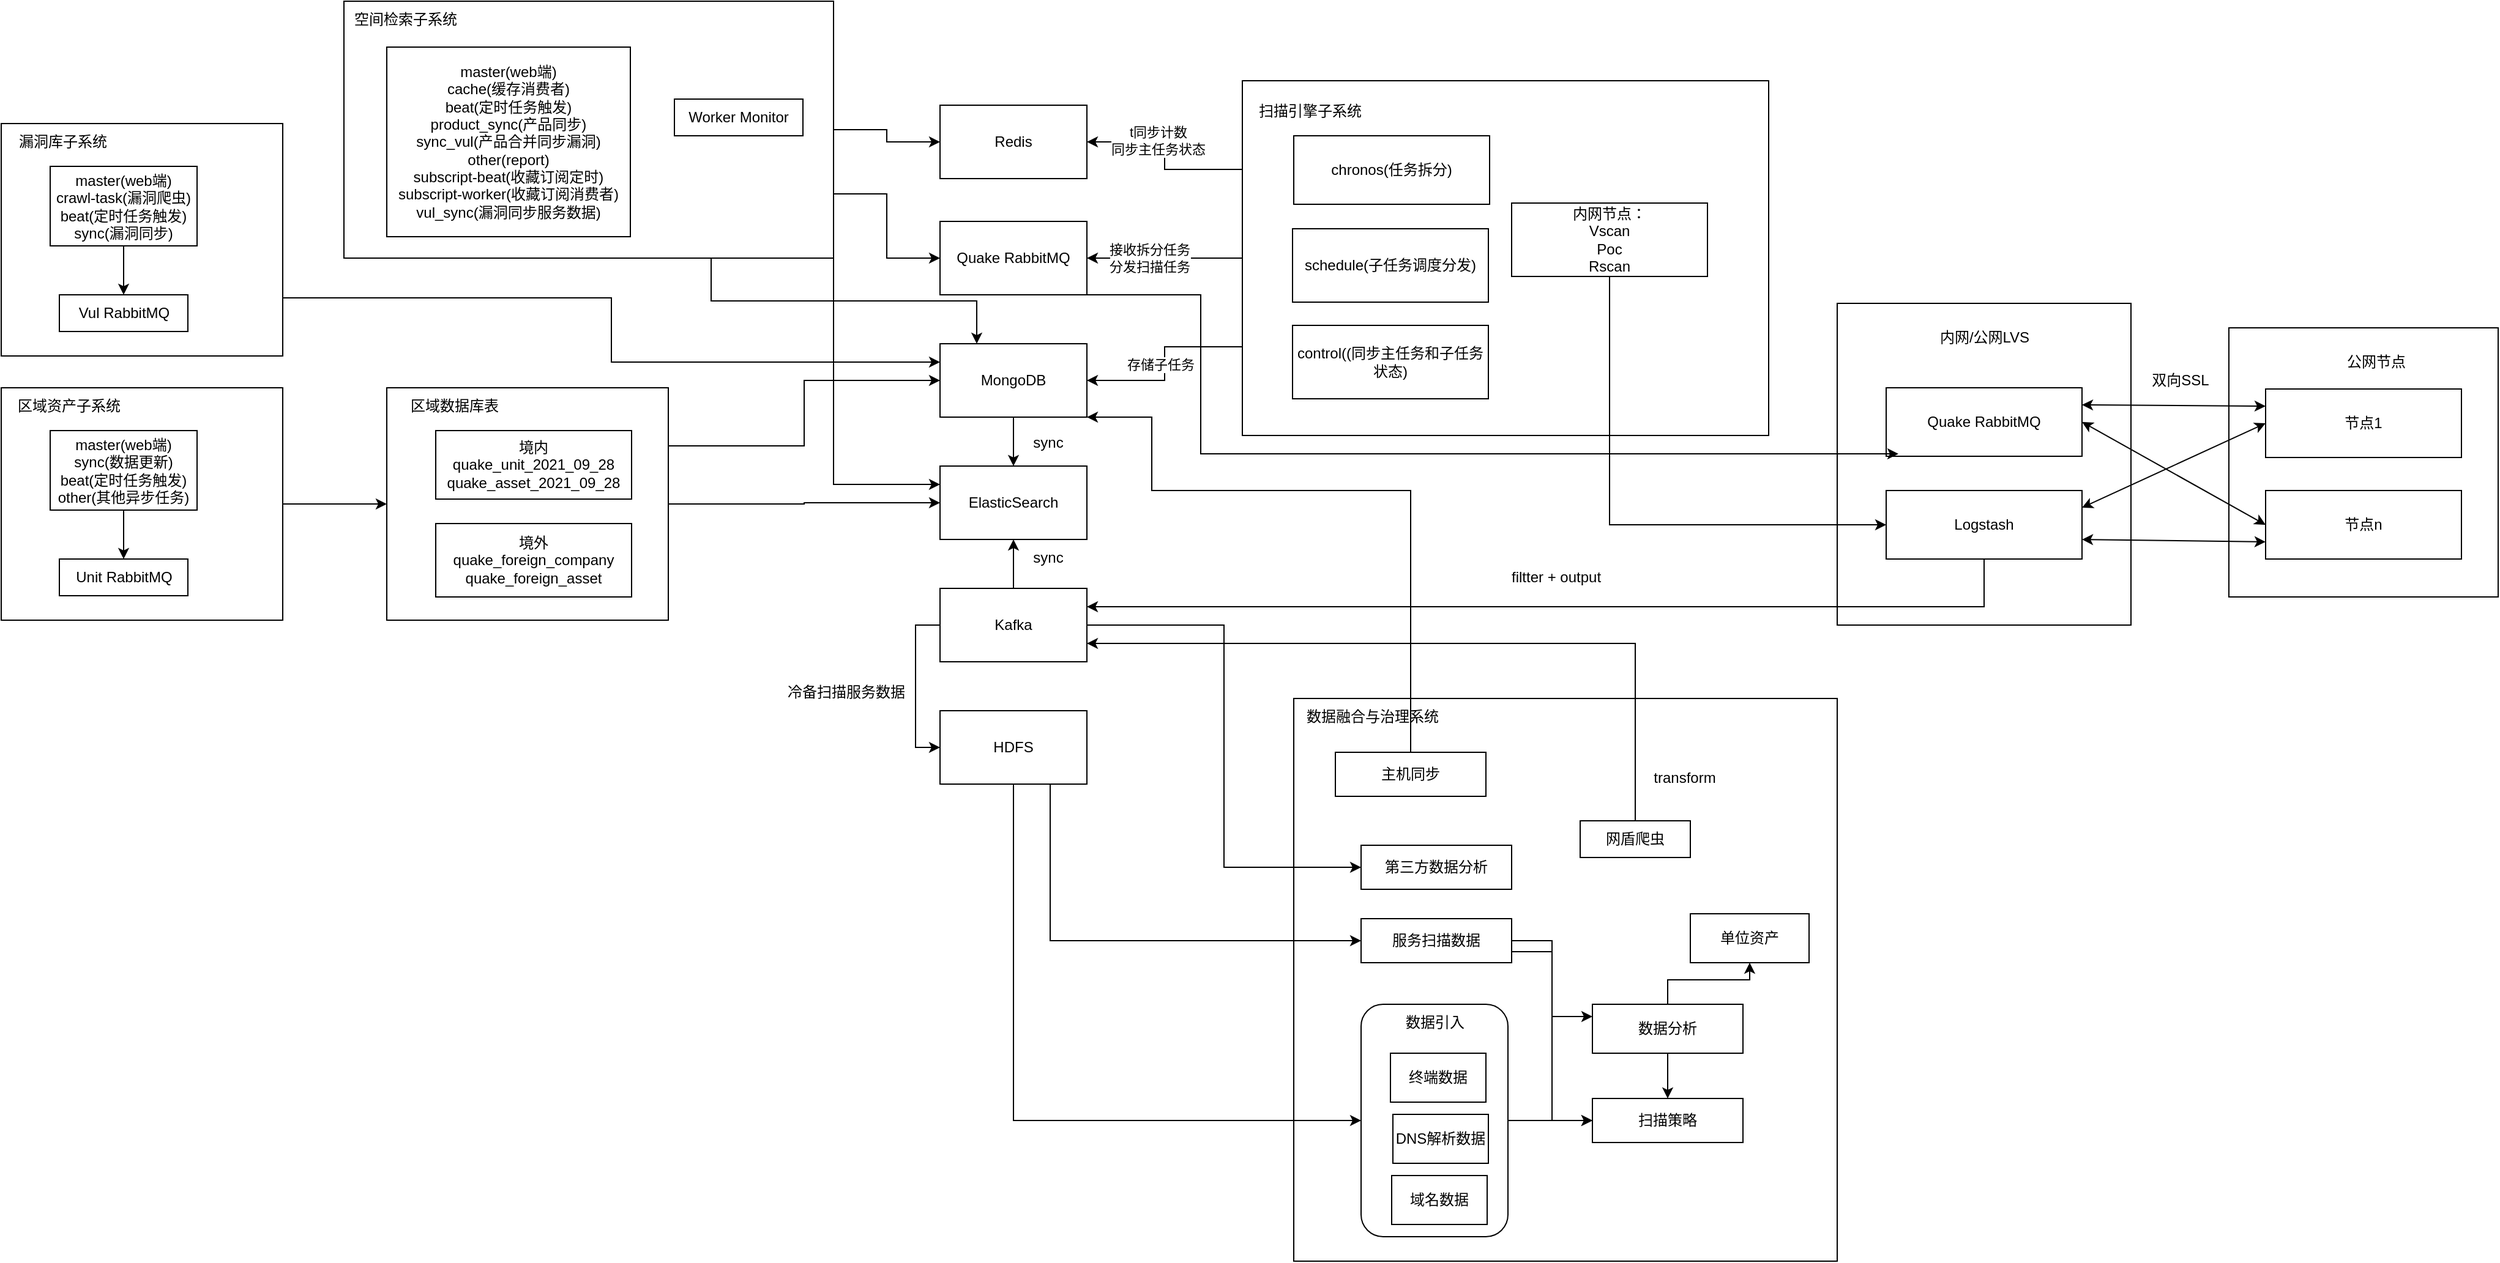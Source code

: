 <mxfile version="20.5.3" type="github">
  <diagram id="C5RBs43oDa-KdzZeNtuy" name="Page-1">
    <mxGraphModel dx="2590" dy="1443" grid="1" gridSize="10" guides="1" tooltips="1" connect="1" arrows="1" fold="1" page="1" pageScale="1" pageWidth="827" pageHeight="1169" math="0" shadow="0">
      <root>
        <mxCell id="WIyWlLk6GJQsqaUBKTNV-0" />
        <mxCell id="WIyWlLk6GJQsqaUBKTNV-1" parent="WIyWlLk6GJQsqaUBKTNV-0" />
        <mxCell id="do-to-VEEG2udtr7taUY-124" style="edgeStyle=orthogonalEdgeStyle;rounded=0;orthogonalLoop=1;jettySize=auto;html=1;exitX=1;exitY=0.75;exitDx=0;exitDy=0;entryX=0;entryY=0.25;entryDx=0;entryDy=0;" edge="1" parent="WIyWlLk6GJQsqaUBKTNV-1" source="do-to-VEEG2udtr7taUY-15" target="do-to-VEEG2udtr7taUY-46">
          <mxGeometry relative="1" as="geometry" />
        </mxCell>
        <mxCell id="do-to-VEEG2udtr7taUY-15" value="" style="rounded=0;whiteSpace=wrap;html=1;" vertex="1" parent="WIyWlLk6GJQsqaUBKTNV-1">
          <mxGeometry x="210" y="190" width="230" height="190" as="geometry" />
        </mxCell>
        <mxCell id="do-to-VEEG2udtr7taUY-16" value="漏洞库子系统" style="text;html=1;align=center;verticalAlign=middle;resizable=0;points=[];autosize=1;strokeColor=none;fillColor=none;" vertex="1" parent="WIyWlLk6GJQsqaUBKTNV-1">
          <mxGeometry x="210" y="190" width="100" height="30" as="geometry" />
        </mxCell>
        <mxCell id="do-to-VEEG2udtr7taUY-24" style="edgeStyle=orthogonalEdgeStyle;rounded=0;orthogonalLoop=1;jettySize=auto;html=1;exitX=0.5;exitY=1;exitDx=0;exitDy=0;entryX=0.5;entryY=0;entryDx=0;entryDy=0;" edge="1" parent="WIyWlLk6GJQsqaUBKTNV-1" source="do-to-VEEG2udtr7taUY-20" target="do-to-VEEG2udtr7taUY-23">
          <mxGeometry relative="1" as="geometry" />
        </mxCell>
        <mxCell id="do-to-VEEG2udtr7taUY-20" value="master(web端)&lt;br&gt;crawl-task(漏洞爬虫)&lt;br&gt;beat(定时任务触发)&lt;br&gt;sync(漏洞同步)" style="rounded=0;whiteSpace=wrap;html=1;" vertex="1" parent="WIyWlLk6GJQsqaUBKTNV-1">
          <mxGeometry x="250" y="225" width="120" height="65" as="geometry" />
        </mxCell>
        <mxCell id="do-to-VEEG2udtr7taUY-23" value="Vul RabbitMQ" style="rounded=0;whiteSpace=wrap;html=1;" vertex="1" parent="WIyWlLk6GJQsqaUBKTNV-1">
          <mxGeometry x="257.5" y="330" width="105" height="30" as="geometry" />
        </mxCell>
        <mxCell id="do-to-VEEG2udtr7taUY-106" style="edgeStyle=orthogonalEdgeStyle;rounded=0;orthogonalLoop=1;jettySize=auto;html=1;exitX=1;exitY=0.5;exitDx=0;exitDy=0;entryX=0;entryY=0.5;entryDx=0;entryDy=0;" edge="1" parent="WIyWlLk6GJQsqaUBKTNV-1" source="do-to-VEEG2udtr7taUY-26" target="do-to-VEEG2udtr7taUY-31">
          <mxGeometry relative="1" as="geometry" />
        </mxCell>
        <mxCell id="do-to-VEEG2udtr7taUY-26" value="" style="rounded=0;whiteSpace=wrap;html=1;" vertex="1" parent="WIyWlLk6GJQsqaUBKTNV-1">
          <mxGeometry x="210" y="406" width="230" height="190" as="geometry" />
        </mxCell>
        <mxCell id="do-to-VEEG2udtr7taUY-27" value="区域资产子系统" style="text;html=1;align=center;verticalAlign=middle;resizable=0;points=[];autosize=1;strokeColor=none;fillColor=none;" vertex="1" parent="WIyWlLk6GJQsqaUBKTNV-1">
          <mxGeometry x="210" y="406" width="110" height="30" as="geometry" />
        </mxCell>
        <mxCell id="do-to-VEEG2udtr7taUY-28" style="edgeStyle=orthogonalEdgeStyle;rounded=0;orthogonalLoop=1;jettySize=auto;html=1;exitX=0.5;exitY=1;exitDx=0;exitDy=0;entryX=0.5;entryY=0;entryDx=0;entryDy=0;" edge="1" parent="WIyWlLk6GJQsqaUBKTNV-1" source="do-to-VEEG2udtr7taUY-29" target="do-to-VEEG2udtr7taUY-30">
          <mxGeometry relative="1" as="geometry" />
        </mxCell>
        <mxCell id="do-to-VEEG2udtr7taUY-29" value="master(web端)&lt;br&gt;sync(数据更新)&lt;br&gt;beat(定时任务触发)&lt;br&gt;other(其他异步任务)" style="rounded=0;whiteSpace=wrap;html=1;" vertex="1" parent="WIyWlLk6GJQsqaUBKTNV-1">
          <mxGeometry x="250" y="441" width="120" height="65" as="geometry" />
        </mxCell>
        <mxCell id="do-to-VEEG2udtr7taUY-30" value="Unit RabbitMQ" style="rounded=0;whiteSpace=wrap;html=1;" vertex="1" parent="WIyWlLk6GJQsqaUBKTNV-1">
          <mxGeometry x="257.5" y="546" width="105" height="30" as="geometry" />
        </mxCell>
        <mxCell id="do-to-VEEG2udtr7taUY-122" style="edgeStyle=orthogonalEdgeStyle;rounded=0;orthogonalLoop=1;jettySize=auto;html=1;exitX=1;exitY=0.25;exitDx=0;exitDy=0;" edge="1" parent="WIyWlLk6GJQsqaUBKTNV-1" source="do-to-VEEG2udtr7taUY-31" target="do-to-VEEG2udtr7taUY-46">
          <mxGeometry relative="1" as="geometry" />
        </mxCell>
        <mxCell id="do-to-VEEG2udtr7taUY-123" style="edgeStyle=orthogonalEdgeStyle;rounded=0;orthogonalLoop=1;jettySize=auto;html=1;exitX=1;exitY=0.5;exitDx=0;exitDy=0;" edge="1" parent="WIyWlLk6GJQsqaUBKTNV-1" source="do-to-VEEG2udtr7taUY-31" target="do-to-VEEG2udtr7taUY-45">
          <mxGeometry relative="1" as="geometry" />
        </mxCell>
        <mxCell id="do-to-VEEG2udtr7taUY-31" value="" style="rounded=0;whiteSpace=wrap;html=1;" vertex="1" parent="WIyWlLk6GJQsqaUBKTNV-1">
          <mxGeometry x="525" y="406" width="230" height="190" as="geometry" />
        </mxCell>
        <mxCell id="do-to-VEEG2udtr7taUY-32" value="区域数据库表" style="text;html=1;align=center;verticalAlign=middle;resizable=0;points=[];autosize=1;strokeColor=none;fillColor=none;" vertex="1" parent="WIyWlLk6GJQsqaUBKTNV-1">
          <mxGeometry x="530" y="406" width="100" height="30" as="geometry" />
        </mxCell>
        <mxCell id="do-to-VEEG2udtr7taUY-34" value="境内&lt;br&gt;quake_unit_2021_09_28&lt;br&gt;quake_asset_2021_09_28" style="rounded=0;whiteSpace=wrap;html=1;" vertex="1" parent="WIyWlLk6GJQsqaUBKTNV-1">
          <mxGeometry x="565" y="441" width="160" height="56" as="geometry" />
        </mxCell>
        <mxCell id="do-to-VEEG2udtr7taUY-35" value="境外&lt;br&gt;quake_foreign_company&lt;br&gt;quake_foreign_asset" style="rounded=0;whiteSpace=wrap;html=1;" vertex="1" parent="WIyWlLk6GJQsqaUBKTNV-1">
          <mxGeometry x="565" y="517" width="160" height="60" as="geometry" />
        </mxCell>
        <mxCell id="do-to-VEEG2udtr7taUY-108" style="edgeStyle=orthogonalEdgeStyle;rounded=0;orthogonalLoop=1;jettySize=auto;html=1;exitX=1;exitY=0.5;exitDx=0;exitDy=0;" edge="1" parent="WIyWlLk6GJQsqaUBKTNV-1" source="do-to-VEEG2udtr7taUY-36" target="do-to-VEEG2udtr7taUY-43">
          <mxGeometry relative="1" as="geometry" />
        </mxCell>
        <mxCell id="do-to-VEEG2udtr7taUY-125" style="edgeStyle=orthogonalEdgeStyle;rounded=0;orthogonalLoop=1;jettySize=auto;html=1;exitX=0.75;exitY=1;exitDx=0;exitDy=0;entryX=0.25;entryY=0;entryDx=0;entryDy=0;" edge="1" parent="WIyWlLk6GJQsqaUBKTNV-1" source="do-to-VEEG2udtr7taUY-36" target="do-to-VEEG2udtr7taUY-46">
          <mxGeometry relative="1" as="geometry" />
        </mxCell>
        <mxCell id="do-to-VEEG2udtr7taUY-126" style="edgeStyle=orthogonalEdgeStyle;rounded=0;orthogonalLoop=1;jettySize=auto;html=1;exitX=1;exitY=0.75;exitDx=0;exitDy=0;" edge="1" parent="WIyWlLk6GJQsqaUBKTNV-1" source="do-to-VEEG2udtr7taUY-36" target="do-to-VEEG2udtr7taUY-44">
          <mxGeometry relative="1" as="geometry" />
        </mxCell>
        <mxCell id="do-to-VEEG2udtr7taUY-127" style="edgeStyle=orthogonalEdgeStyle;rounded=0;orthogonalLoop=1;jettySize=auto;html=1;exitX=1;exitY=1;exitDx=0;exitDy=0;entryX=0;entryY=0.25;entryDx=0;entryDy=0;" edge="1" parent="WIyWlLk6GJQsqaUBKTNV-1" source="do-to-VEEG2udtr7taUY-36" target="do-to-VEEG2udtr7taUY-45">
          <mxGeometry relative="1" as="geometry" />
        </mxCell>
        <mxCell id="do-to-VEEG2udtr7taUY-36" value="" style="rounded=0;whiteSpace=wrap;html=1;" vertex="1" parent="WIyWlLk6GJQsqaUBKTNV-1">
          <mxGeometry x="490" y="90" width="400" height="210" as="geometry" />
        </mxCell>
        <mxCell id="do-to-VEEG2udtr7taUY-37" value="空间检索子系统" style="text;html=1;align=center;verticalAlign=middle;resizable=0;points=[];autosize=1;strokeColor=none;fillColor=none;" vertex="1" parent="WIyWlLk6GJQsqaUBKTNV-1">
          <mxGeometry x="485" y="90" width="110" height="30" as="geometry" />
        </mxCell>
        <mxCell id="do-to-VEEG2udtr7taUY-39" value="master(web端)&lt;br&gt;cache(缓存消费者)&lt;br&gt;beat(定时任务触发)&lt;br&gt;product_sync(产品同步)&lt;br&gt;sync_vul(产品合并同步漏洞)&lt;br&gt;other(report)&lt;br&gt;subscript-beat(收藏订阅定时)&lt;br&gt;subscript-worker(收藏订阅消费者)&lt;br&gt;vul_sync(漏洞同步服务数据)" style="rounded=0;whiteSpace=wrap;html=1;" vertex="1" parent="WIyWlLk6GJQsqaUBKTNV-1">
          <mxGeometry x="525" y="127.5" width="199" height="155" as="geometry" />
        </mxCell>
        <mxCell id="do-to-VEEG2udtr7taUY-40" value="Worker Monitor" style="rounded=0;whiteSpace=wrap;html=1;" vertex="1" parent="WIyWlLk6GJQsqaUBKTNV-1">
          <mxGeometry x="760" y="170" width="105" height="30" as="geometry" />
        </mxCell>
        <mxCell id="do-to-VEEG2udtr7taUY-43" value="Redis" style="rounded=0;whiteSpace=wrap;html=1;" vertex="1" parent="WIyWlLk6GJQsqaUBKTNV-1">
          <mxGeometry x="977" y="175" width="120" height="60" as="geometry" />
        </mxCell>
        <mxCell id="do-to-VEEG2udtr7taUY-44" value="Quake RabbitMQ" style="rounded=0;whiteSpace=wrap;html=1;" vertex="1" parent="WIyWlLk6GJQsqaUBKTNV-1">
          <mxGeometry x="977" y="270" width="120" height="60" as="geometry" />
        </mxCell>
        <mxCell id="do-to-VEEG2udtr7taUY-45" value="ElasticSearch" style="rounded=0;whiteSpace=wrap;html=1;" vertex="1" parent="WIyWlLk6GJQsqaUBKTNV-1">
          <mxGeometry x="977" y="470" width="120" height="60" as="geometry" />
        </mxCell>
        <mxCell id="do-to-VEEG2udtr7taUY-113" style="edgeStyle=orthogonalEdgeStyle;rounded=0;orthogonalLoop=1;jettySize=auto;html=1;exitX=0.5;exitY=1;exitDx=0;exitDy=0;entryX=0.5;entryY=0;entryDx=0;entryDy=0;" edge="1" parent="WIyWlLk6GJQsqaUBKTNV-1" source="do-to-VEEG2udtr7taUY-46" target="do-to-VEEG2udtr7taUY-45">
          <mxGeometry relative="1" as="geometry" />
        </mxCell>
        <mxCell id="do-to-VEEG2udtr7taUY-46" value="MongoDB" style="rounded=0;whiteSpace=wrap;html=1;" vertex="1" parent="WIyWlLk6GJQsqaUBKTNV-1">
          <mxGeometry x="977" y="370" width="120" height="60" as="geometry" />
        </mxCell>
        <mxCell id="do-to-VEEG2udtr7taUY-47" value="HDFS" style="rounded=0;whiteSpace=wrap;html=1;" vertex="1" parent="WIyWlLk6GJQsqaUBKTNV-1">
          <mxGeometry x="977" y="670" width="120" height="60" as="geometry" />
        </mxCell>
        <mxCell id="do-to-VEEG2udtr7taUY-109" style="edgeStyle=orthogonalEdgeStyle;rounded=0;orthogonalLoop=1;jettySize=auto;html=1;exitX=0;exitY=0.5;exitDx=0;exitDy=0;entryX=0;entryY=0.5;entryDx=0;entryDy=0;" edge="1" parent="WIyWlLk6GJQsqaUBKTNV-1" source="do-to-VEEG2udtr7taUY-48" target="do-to-VEEG2udtr7taUY-47">
          <mxGeometry relative="1" as="geometry" />
        </mxCell>
        <mxCell id="do-to-VEEG2udtr7taUY-111" style="edgeStyle=orthogonalEdgeStyle;rounded=0;orthogonalLoop=1;jettySize=auto;html=1;exitX=0.5;exitY=0;exitDx=0;exitDy=0;entryX=0.5;entryY=1;entryDx=0;entryDy=0;" edge="1" parent="WIyWlLk6GJQsqaUBKTNV-1" source="do-to-VEEG2udtr7taUY-48" target="do-to-VEEG2udtr7taUY-45">
          <mxGeometry relative="1" as="geometry" />
        </mxCell>
        <mxCell id="do-to-VEEG2udtr7taUY-48" value="Kafka" style="rounded=0;whiteSpace=wrap;html=1;" vertex="1" parent="WIyWlLk6GJQsqaUBKTNV-1">
          <mxGeometry x="977" y="570" width="120" height="60" as="geometry" />
        </mxCell>
        <mxCell id="do-to-VEEG2udtr7taUY-115" style="edgeStyle=orthogonalEdgeStyle;rounded=0;orthogonalLoop=1;jettySize=auto;html=1;exitX=0;exitY=0.25;exitDx=0;exitDy=0;entryX=1;entryY=0.5;entryDx=0;entryDy=0;" edge="1" parent="WIyWlLk6GJQsqaUBKTNV-1" source="do-to-VEEG2udtr7taUY-49" target="do-to-VEEG2udtr7taUY-43">
          <mxGeometry relative="1" as="geometry" />
        </mxCell>
        <mxCell id="do-to-VEEG2udtr7taUY-118" value="t同步计数&lt;br&gt;同步主任务状态" style="edgeLabel;html=1;align=center;verticalAlign=middle;resizable=0;points=[];" vertex="1" connectable="0" parent="do-to-VEEG2udtr7taUY-115">
          <mxGeometry x="0.224" y="-1" relative="1" as="geometry">
            <mxPoint as="offset" />
          </mxGeometry>
        </mxCell>
        <mxCell id="do-to-VEEG2udtr7taUY-116" style="edgeStyle=orthogonalEdgeStyle;rounded=0;orthogonalLoop=1;jettySize=auto;html=1;exitX=0;exitY=0.5;exitDx=0;exitDy=0;entryX=1;entryY=0.5;entryDx=0;entryDy=0;" edge="1" parent="WIyWlLk6GJQsqaUBKTNV-1" source="do-to-VEEG2udtr7taUY-49" target="do-to-VEEG2udtr7taUY-44">
          <mxGeometry relative="1" as="geometry" />
        </mxCell>
        <mxCell id="do-to-VEEG2udtr7taUY-119" value="接收拆分任务&lt;br&gt;分发扫描任务" style="edgeLabel;html=1;align=center;verticalAlign=middle;resizable=0;points=[];" vertex="1" connectable="0" parent="do-to-VEEG2udtr7taUY-116">
          <mxGeometry x="0.192" relative="1" as="geometry">
            <mxPoint x="-1" as="offset" />
          </mxGeometry>
        </mxCell>
        <mxCell id="do-to-VEEG2udtr7taUY-117" style="edgeStyle=orthogonalEdgeStyle;rounded=0;orthogonalLoop=1;jettySize=auto;html=1;exitX=0;exitY=0.75;exitDx=0;exitDy=0;entryX=1;entryY=0.5;entryDx=0;entryDy=0;" edge="1" parent="WIyWlLk6GJQsqaUBKTNV-1" source="do-to-VEEG2udtr7taUY-49" target="do-to-VEEG2udtr7taUY-46">
          <mxGeometry relative="1" as="geometry" />
        </mxCell>
        <mxCell id="do-to-VEEG2udtr7taUY-120" value="存储子任务" style="edgeLabel;html=1;align=center;verticalAlign=middle;resizable=0;points=[];" vertex="1" connectable="0" parent="do-to-VEEG2udtr7taUY-117">
          <mxGeometry x="0.01" y="-4" relative="1" as="geometry">
            <mxPoint as="offset" />
          </mxGeometry>
        </mxCell>
        <mxCell id="do-to-VEEG2udtr7taUY-49" value="" style="rounded=0;whiteSpace=wrap;html=1;" vertex="1" parent="WIyWlLk6GJQsqaUBKTNV-1">
          <mxGeometry x="1224" y="155" width="430" height="290" as="geometry" />
        </mxCell>
        <mxCell id="do-to-VEEG2udtr7taUY-50" value="扫描引擎子系统" style="text;html=1;align=center;verticalAlign=middle;resizable=0;points=[];autosize=1;strokeColor=none;fillColor=none;" vertex="1" parent="WIyWlLk6GJQsqaUBKTNV-1">
          <mxGeometry x="1224" y="165" width="110" height="30" as="geometry" />
        </mxCell>
        <mxCell id="do-to-VEEG2udtr7taUY-51" value="chronos(任务拆分)" style="rounded=0;whiteSpace=wrap;html=1;" vertex="1" parent="WIyWlLk6GJQsqaUBKTNV-1">
          <mxGeometry x="1266" y="200" width="160" height="56" as="geometry" />
        </mxCell>
        <mxCell id="do-to-VEEG2udtr7taUY-52" value="schedule(子任务调度分发)" style="rounded=0;whiteSpace=wrap;html=1;" vertex="1" parent="WIyWlLk6GJQsqaUBKTNV-1">
          <mxGeometry x="1265" y="276" width="160" height="60" as="geometry" />
        </mxCell>
        <mxCell id="do-to-VEEG2udtr7taUY-53" value="control((同步主任务和子任务状态)" style="rounded=0;whiteSpace=wrap;html=1;" vertex="1" parent="WIyWlLk6GJQsqaUBKTNV-1">
          <mxGeometry x="1265" y="355" width="160" height="60" as="geometry" />
        </mxCell>
        <mxCell id="do-to-VEEG2udtr7taUY-54" value="内网节点：&lt;br&gt;Vscan&lt;br&gt;Poc&lt;br&gt;Rscan" style="rounded=0;whiteSpace=wrap;html=1;" vertex="1" parent="WIyWlLk6GJQsqaUBKTNV-1">
          <mxGeometry x="1444" y="255" width="160" height="60" as="geometry" />
        </mxCell>
        <mxCell id="do-to-VEEG2udtr7taUY-55" value="" style="rounded=0;whiteSpace=wrap;html=1;" vertex="1" parent="WIyWlLk6GJQsqaUBKTNV-1">
          <mxGeometry x="1710" y="337" width="240" height="263" as="geometry" />
        </mxCell>
        <mxCell id="do-to-VEEG2udtr7taUY-57" value="Quake RabbitMQ" style="rounded=0;whiteSpace=wrap;html=1;" vertex="1" parent="WIyWlLk6GJQsqaUBKTNV-1">
          <mxGeometry x="1750" y="406" width="160" height="56" as="geometry" />
        </mxCell>
        <mxCell id="do-to-VEEG2udtr7taUY-61" value="内网/公网LVS" style="text;html=1;align=center;verticalAlign=middle;resizable=0;points=[];autosize=1;strokeColor=none;fillColor=none;" vertex="1" parent="WIyWlLk6GJQsqaUBKTNV-1">
          <mxGeometry x="1780" y="350" width="100" height="30" as="geometry" />
        </mxCell>
        <mxCell id="do-to-VEEG2udtr7taUY-135" style="edgeStyle=orthogonalEdgeStyle;rounded=0;orthogonalLoop=1;jettySize=auto;html=1;exitX=0.5;exitY=1;exitDx=0;exitDy=0;entryX=1;entryY=0.25;entryDx=0;entryDy=0;" edge="1" parent="WIyWlLk6GJQsqaUBKTNV-1" source="do-to-VEEG2udtr7taUY-62" target="do-to-VEEG2udtr7taUY-48">
          <mxGeometry relative="1" as="geometry" />
        </mxCell>
        <mxCell id="do-to-VEEG2udtr7taUY-62" value="Logstash" style="rounded=0;whiteSpace=wrap;html=1;" vertex="1" parent="WIyWlLk6GJQsqaUBKTNV-1">
          <mxGeometry x="1750" y="490" width="160" height="56" as="geometry" />
        </mxCell>
        <mxCell id="do-to-VEEG2udtr7taUY-63" value="" style="rounded=0;whiteSpace=wrap;html=1;" vertex="1" parent="WIyWlLk6GJQsqaUBKTNV-1">
          <mxGeometry x="2030" y="357" width="220" height="220" as="geometry" />
        </mxCell>
        <mxCell id="do-to-VEEG2udtr7taUY-64" value="节点1" style="rounded=0;whiteSpace=wrap;html=1;" vertex="1" parent="WIyWlLk6GJQsqaUBKTNV-1">
          <mxGeometry x="2060" y="407" width="160" height="56" as="geometry" />
        </mxCell>
        <mxCell id="do-to-VEEG2udtr7taUY-65" value="公网节点" style="text;html=1;align=center;verticalAlign=middle;resizable=0;points=[];autosize=1;strokeColor=none;fillColor=none;" vertex="1" parent="WIyWlLk6GJQsqaUBKTNV-1">
          <mxGeometry x="2115" y="370" width="70" height="30" as="geometry" />
        </mxCell>
        <mxCell id="do-to-VEEG2udtr7taUY-66" value="节点n" style="rounded=0;whiteSpace=wrap;html=1;" vertex="1" parent="WIyWlLk6GJQsqaUBKTNV-1">
          <mxGeometry x="2060" y="490" width="160" height="56" as="geometry" />
        </mxCell>
        <mxCell id="do-to-VEEG2udtr7taUY-68" value="" style="rounded=0;whiteSpace=wrap;html=1;" vertex="1" parent="WIyWlLk6GJQsqaUBKTNV-1">
          <mxGeometry x="1266" y="660" width="444" height="460" as="geometry" />
        </mxCell>
        <mxCell id="do-to-VEEG2udtr7taUY-69" value="数据融合与治理系统" style="text;html=1;align=center;verticalAlign=middle;resizable=0;points=[];autosize=1;strokeColor=none;fillColor=none;" vertex="1" parent="WIyWlLk6GJQsqaUBKTNV-1">
          <mxGeometry x="1265" y="660" width="130" height="30" as="geometry" />
        </mxCell>
        <mxCell id="do-to-VEEG2udtr7taUY-134" style="edgeStyle=orthogonalEdgeStyle;rounded=0;orthogonalLoop=1;jettySize=auto;html=1;exitX=0.5;exitY=0;exitDx=0;exitDy=0;entryX=1;entryY=1;entryDx=0;entryDy=0;" edge="1" parent="WIyWlLk6GJQsqaUBKTNV-1" source="do-to-VEEG2udtr7taUY-70" target="do-to-VEEG2udtr7taUY-46">
          <mxGeometry relative="1" as="geometry">
            <Array as="points">
              <mxPoint x="1362" y="490" />
              <mxPoint x="1150" y="490" />
              <mxPoint x="1150" y="430" />
            </Array>
          </mxGeometry>
        </mxCell>
        <mxCell id="do-to-VEEG2udtr7taUY-70" value="主机同步" style="rounded=0;whiteSpace=wrap;html=1;" vertex="1" parent="WIyWlLk6GJQsqaUBKTNV-1">
          <mxGeometry x="1300" y="704" width="123" height="36" as="geometry" />
        </mxCell>
        <mxCell id="do-to-VEEG2udtr7taUY-74" value="第三方数据分析" style="rounded=0;whiteSpace=wrap;html=1;" vertex="1" parent="WIyWlLk6GJQsqaUBKTNV-1">
          <mxGeometry x="1321" y="780" width="123" height="36" as="geometry" />
        </mxCell>
        <mxCell id="do-to-VEEG2udtr7taUY-89" style="edgeStyle=orthogonalEdgeStyle;rounded=0;orthogonalLoop=1;jettySize=auto;html=1;exitX=1;exitY=0.5;exitDx=0;exitDy=0;entryX=0;entryY=0.25;entryDx=0;entryDy=0;" edge="1" parent="WIyWlLk6GJQsqaUBKTNV-1" source="do-to-VEEG2udtr7taUY-75" target="do-to-VEEG2udtr7taUY-83">
          <mxGeometry relative="1" as="geometry" />
        </mxCell>
        <mxCell id="do-to-VEEG2udtr7taUY-93" style="edgeStyle=orthogonalEdgeStyle;rounded=0;orthogonalLoop=1;jettySize=auto;html=1;exitX=1;exitY=0.75;exitDx=0;exitDy=0;entryX=0;entryY=0.5;entryDx=0;entryDy=0;" edge="1" parent="WIyWlLk6GJQsqaUBKTNV-1" source="do-to-VEEG2udtr7taUY-75" target="do-to-VEEG2udtr7taUY-84">
          <mxGeometry relative="1" as="geometry" />
        </mxCell>
        <mxCell id="do-to-VEEG2udtr7taUY-75" value="服务扫描数据" style="rounded=0;whiteSpace=wrap;html=1;" vertex="1" parent="WIyWlLk6GJQsqaUBKTNV-1">
          <mxGeometry x="1321" y="840" width="123" height="36" as="geometry" />
        </mxCell>
        <mxCell id="do-to-VEEG2udtr7taUY-90" style="edgeStyle=orthogonalEdgeStyle;rounded=0;orthogonalLoop=1;jettySize=auto;html=1;exitX=1;exitY=0.5;exitDx=0;exitDy=0;entryX=0;entryY=0.5;entryDx=0;entryDy=0;" edge="1" parent="WIyWlLk6GJQsqaUBKTNV-1" source="do-to-VEEG2udtr7taUY-76" target="do-to-VEEG2udtr7taUY-84">
          <mxGeometry relative="1" as="geometry" />
        </mxCell>
        <mxCell id="do-to-VEEG2udtr7taUY-76" value="" style="rounded=1;whiteSpace=wrap;html=1;" vertex="1" parent="WIyWlLk6GJQsqaUBKTNV-1">
          <mxGeometry x="1321" y="910" width="120" height="190" as="geometry" />
        </mxCell>
        <mxCell id="do-to-VEEG2udtr7taUY-77" value="数据引入" style="text;html=1;align=center;verticalAlign=middle;resizable=0;points=[];autosize=1;strokeColor=none;fillColor=none;" vertex="1" parent="WIyWlLk6GJQsqaUBKTNV-1">
          <mxGeometry x="1346" y="910" width="70" height="30" as="geometry" />
        </mxCell>
        <mxCell id="do-to-VEEG2udtr7taUY-78" value="终端数据" style="rounded=0;whiteSpace=wrap;html=1;" vertex="1" parent="WIyWlLk6GJQsqaUBKTNV-1">
          <mxGeometry x="1345" y="950" width="78" height="40" as="geometry" />
        </mxCell>
        <mxCell id="do-to-VEEG2udtr7taUY-79" value="域名数据" style="rounded=0;whiteSpace=wrap;html=1;" vertex="1" parent="WIyWlLk6GJQsqaUBKTNV-1">
          <mxGeometry x="1346" y="1050" width="78" height="40" as="geometry" />
        </mxCell>
        <mxCell id="do-to-VEEG2udtr7taUY-80" value="DNS解析数据" style="rounded=0;whiteSpace=wrap;html=1;" vertex="1" parent="WIyWlLk6GJQsqaUBKTNV-1">
          <mxGeometry x="1347" y="1000" width="78" height="40" as="geometry" />
        </mxCell>
        <mxCell id="do-to-VEEG2udtr7taUY-136" style="edgeStyle=orthogonalEdgeStyle;rounded=0;orthogonalLoop=1;jettySize=auto;html=1;exitX=0.5;exitY=0;exitDx=0;exitDy=0;entryX=1;entryY=0.75;entryDx=0;entryDy=0;" edge="1" parent="WIyWlLk6GJQsqaUBKTNV-1" source="do-to-VEEG2udtr7taUY-82" target="do-to-VEEG2udtr7taUY-48">
          <mxGeometry relative="1" as="geometry" />
        </mxCell>
        <mxCell id="do-to-VEEG2udtr7taUY-82" value="网盾爬虫" style="rounded=0;whiteSpace=wrap;html=1;" vertex="1" parent="WIyWlLk6GJQsqaUBKTNV-1">
          <mxGeometry x="1500" y="760" width="90" height="30" as="geometry" />
        </mxCell>
        <mxCell id="do-to-VEEG2udtr7taUY-88" style="edgeStyle=orthogonalEdgeStyle;rounded=0;orthogonalLoop=1;jettySize=auto;html=1;exitX=0.5;exitY=1;exitDx=0;exitDy=0;entryX=0.5;entryY=0;entryDx=0;entryDy=0;" edge="1" parent="WIyWlLk6GJQsqaUBKTNV-1" source="do-to-VEEG2udtr7taUY-83" target="do-to-VEEG2udtr7taUY-84">
          <mxGeometry relative="1" as="geometry" />
        </mxCell>
        <mxCell id="do-to-VEEG2udtr7taUY-95" style="edgeStyle=orthogonalEdgeStyle;rounded=0;orthogonalLoop=1;jettySize=auto;html=1;exitX=0.5;exitY=0;exitDx=0;exitDy=0;entryX=0.5;entryY=1;entryDx=0;entryDy=0;" edge="1" parent="WIyWlLk6GJQsqaUBKTNV-1" source="do-to-VEEG2udtr7taUY-83" target="do-to-VEEG2udtr7taUY-85">
          <mxGeometry relative="1" as="geometry" />
        </mxCell>
        <mxCell id="do-to-VEEG2udtr7taUY-83" value="数据分析" style="rounded=0;whiteSpace=wrap;html=1;" vertex="1" parent="WIyWlLk6GJQsqaUBKTNV-1">
          <mxGeometry x="1510" y="910" width="123" height="40" as="geometry" />
        </mxCell>
        <mxCell id="do-to-VEEG2udtr7taUY-84" value="扫描策略" style="rounded=0;whiteSpace=wrap;html=1;" vertex="1" parent="WIyWlLk6GJQsqaUBKTNV-1">
          <mxGeometry x="1510" y="987" width="123" height="36" as="geometry" />
        </mxCell>
        <mxCell id="do-to-VEEG2udtr7taUY-85" value="单位资产" style="rounded=0;whiteSpace=wrap;html=1;" vertex="1" parent="WIyWlLk6GJQsqaUBKTNV-1">
          <mxGeometry x="1590" y="836" width="97" height="40" as="geometry" />
        </mxCell>
        <mxCell id="do-to-VEEG2udtr7taUY-110" value="冷备扫描服务数据" style="text;html=1;align=center;verticalAlign=middle;resizable=0;points=[];autosize=1;strokeColor=none;fillColor=none;" vertex="1" parent="WIyWlLk6GJQsqaUBKTNV-1">
          <mxGeometry x="840" y="640" width="120" height="30" as="geometry" />
        </mxCell>
        <mxCell id="do-to-VEEG2udtr7taUY-112" value="sync" style="text;html=1;align=center;verticalAlign=middle;resizable=0;points=[];autosize=1;strokeColor=none;fillColor=none;" vertex="1" parent="WIyWlLk6GJQsqaUBKTNV-1">
          <mxGeometry x="1040" y="530" width="50" height="30" as="geometry" />
        </mxCell>
        <mxCell id="do-to-VEEG2udtr7taUY-114" value="sync" style="text;html=1;align=center;verticalAlign=middle;resizable=0;points=[];autosize=1;strokeColor=none;fillColor=none;" vertex="1" parent="WIyWlLk6GJQsqaUBKTNV-1">
          <mxGeometry x="1040" y="436" width="50" height="30" as="geometry" />
        </mxCell>
        <mxCell id="do-to-VEEG2udtr7taUY-129" style="edgeStyle=orthogonalEdgeStyle;rounded=0;orthogonalLoop=1;jettySize=auto;html=1;exitX=0.5;exitY=1;exitDx=0;exitDy=0;entryX=0;entryY=0.5;entryDx=0;entryDy=0;" edge="1" parent="WIyWlLk6GJQsqaUBKTNV-1" source="do-to-VEEG2udtr7taUY-47" target="do-to-VEEG2udtr7taUY-76">
          <mxGeometry relative="1" as="geometry" />
        </mxCell>
        <mxCell id="do-to-VEEG2udtr7taUY-130" style="edgeStyle=orthogonalEdgeStyle;rounded=0;orthogonalLoop=1;jettySize=auto;html=1;exitX=0.75;exitY=1;exitDx=0;exitDy=0;entryX=0;entryY=0.5;entryDx=0;entryDy=0;" edge="1" parent="WIyWlLk6GJQsqaUBKTNV-1" source="do-to-VEEG2udtr7taUY-47" target="do-to-VEEG2udtr7taUY-75">
          <mxGeometry relative="1" as="geometry" />
        </mxCell>
        <mxCell id="do-to-VEEG2udtr7taUY-133" style="edgeStyle=orthogonalEdgeStyle;rounded=0;orthogonalLoop=1;jettySize=auto;html=1;exitX=1;exitY=0.5;exitDx=0;exitDy=0;entryX=0;entryY=0.5;entryDx=0;entryDy=0;" edge="1" parent="WIyWlLk6GJQsqaUBKTNV-1" source="do-to-VEEG2udtr7taUY-48" target="do-to-VEEG2udtr7taUY-74">
          <mxGeometry relative="1" as="geometry" />
        </mxCell>
        <mxCell id="do-to-VEEG2udtr7taUY-137" value="transform" style="text;html=1;align=center;verticalAlign=middle;resizable=0;points=[];autosize=1;strokeColor=none;fillColor=none;" vertex="1" parent="WIyWlLk6GJQsqaUBKTNV-1">
          <mxGeometry x="1550" y="710" width="70" height="30" as="geometry" />
        </mxCell>
        <mxCell id="do-to-VEEG2udtr7taUY-138" value="filtter + output" style="text;html=1;align=center;verticalAlign=middle;resizable=0;points=[];autosize=1;strokeColor=none;fillColor=none;" vertex="1" parent="WIyWlLk6GJQsqaUBKTNV-1">
          <mxGeometry x="1430" y="546" width="100" height="30" as="geometry" />
        </mxCell>
        <mxCell id="do-to-VEEG2udtr7taUY-139" style="edgeStyle=orthogonalEdgeStyle;rounded=0;orthogonalLoop=1;jettySize=auto;html=1;exitX=1;exitY=1;exitDx=0;exitDy=0;" edge="1" parent="WIyWlLk6GJQsqaUBKTNV-1" source="do-to-VEEG2udtr7taUY-44">
          <mxGeometry relative="1" as="geometry">
            <mxPoint x="1760" y="460" as="targetPoint" />
            <Array as="points">
              <mxPoint x="1190" y="330" />
              <mxPoint x="1190" y="460" />
            </Array>
          </mxGeometry>
        </mxCell>
        <mxCell id="do-to-VEEG2udtr7taUY-140" style="edgeStyle=orthogonalEdgeStyle;rounded=0;orthogonalLoop=1;jettySize=auto;html=1;exitX=0.5;exitY=1;exitDx=0;exitDy=0;entryX=0;entryY=0.5;entryDx=0;entryDy=0;" edge="1" parent="WIyWlLk6GJQsqaUBKTNV-1" source="do-to-VEEG2udtr7taUY-54" target="do-to-VEEG2udtr7taUY-62">
          <mxGeometry relative="1" as="geometry" />
        </mxCell>
        <mxCell id="do-to-VEEG2udtr7taUY-145" value="" style="endArrow=classic;startArrow=classic;html=1;rounded=0;exitX=1;exitY=0.5;exitDx=0;exitDy=0;entryX=0;entryY=0.5;entryDx=0;entryDy=0;" edge="1" parent="WIyWlLk6GJQsqaUBKTNV-1" source="do-to-VEEG2udtr7taUY-57" target="do-to-VEEG2udtr7taUY-66">
          <mxGeometry width="50" height="50" relative="1" as="geometry">
            <mxPoint x="1790" y="780" as="sourcePoint" />
            <mxPoint x="2100" y="410" as="targetPoint" />
          </mxGeometry>
        </mxCell>
        <mxCell id="do-to-VEEG2udtr7taUY-148" value="" style="endArrow=classic;startArrow=classic;html=1;rounded=0;entryX=0;entryY=0.75;entryDx=0;entryDy=0;" edge="1" parent="WIyWlLk6GJQsqaUBKTNV-1" target="do-to-VEEG2udtr7taUY-66">
          <mxGeometry width="50" height="50" relative="1" as="geometry">
            <mxPoint x="1910" y="530" as="sourcePoint" />
            <mxPoint x="2050" y="596" as="targetPoint" />
          </mxGeometry>
        </mxCell>
        <mxCell id="do-to-VEEG2udtr7taUY-149" value="" style="endArrow=classic;startArrow=classic;html=1;rounded=0;entryX=0;entryY=0.5;entryDx=0;entryDy=0;exitX=1;exitY=0.25;exitDx=0;exitDy=0;" edge="1" parent="WIyWlLk6GJQsqaUBKTNV-1" source="do-to-VEEG2udtr7taUY-62" target="do-to-VEEG2udtr7taUY-64">
          <mxGeometry width="50" height="50" relative="1" as="geometry">
            <mxPoint x="1700" y="800" as="sourcePoint" />
            <mxPoint x="1750" y="750" as="targetPoint" />
          </mxGeometry>
        </mxCell>
        <mxCell id="do-to-VEEG2udtr7taUY-150" value="" style="endArrow=classic;startArrow=classic;html=1;rounded=0;entryX=0;entryY=0.25;entryDx=0;entryDy=0;exitX=1;exitY=0.25;exitDx=0;exitDy=0;" edge="1" parent="WIyWlLk6GJQsqaUBKTNV-1" source="do-to-VEEG2udtr7taUY-57" target="do-to-VEEG2udtr7taUY-64">
          <mxGeometry width="50" height="50" relative="1" as="geometry">
            <mxPoint x="1850" y="800" as="sourcePoint" />
            <mxPoint x="1900" y="750" as="targetPoint" />
          </mxGeometry>
        </mxCell>
        <mxCell id="do-to-VEEG2udtr7taUY-151" value="双向SSL" style="text;html=1;align=center;verticalAlign=middle;resizable=0;points=[];autosize=1;strokeColor=none;fillColor=none;" vertex="1" parent="WIyWlLk6GJQsqaUBKTNV-1">
          <mxGeometry x="1955" y="385" width="70" height="30" as="geometry" />
        </mxCell>
      </root>
    </mxGraphModel>
  </diagram>
</mxfile>
